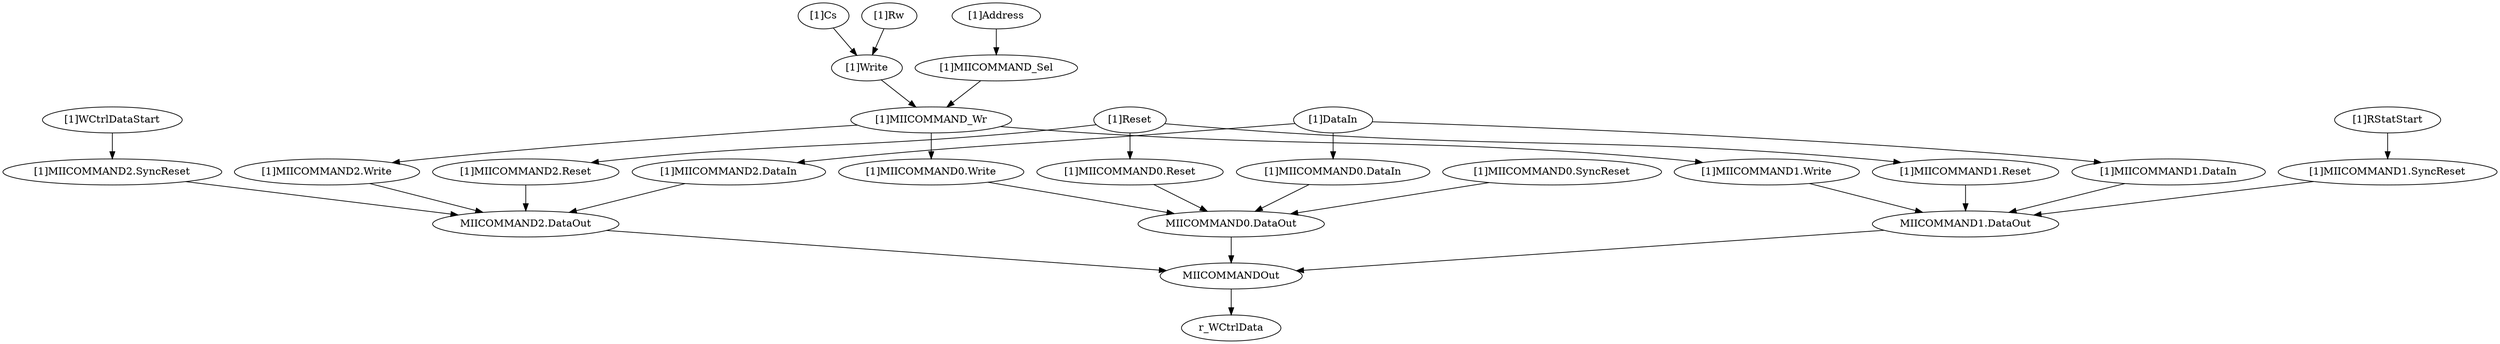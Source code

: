 strict digraph "" {
	"[1]WCtrlDataStart"	 [complexity=3,
		importance=0.0312245593496,
		rank=0.0104081864499];
	"[1]MIICOMMAND2.SyncReset"	 [complexity=3,
		importance=0.0299578800801,
		rank=0.00998596002669];
	"[1]WCtrlDataStart" -> "[1]MIICOMMAND2.SyncReset";
	MIICOMMANDOut	 [complexity=2,
		importance=0.00974307586133,
		rank=0.00487153793066];
	r_WCtrlData	 [complexity=0,
		importance=0.00220850429627,
		rank=0.0];
	MIICOMMANDOut -> r_WCtrlData;
	"[1]Write"	 [complexity=6,
		importance=0.0194423502807,
		rank=0.00324039171345];
	"[1]MIICOMMAND_Wr"	 [complexity=3,
		importance=0.0175422007449,
		rank=0.00584740024832];
	"[1]Write" -> "[1]MIICOMMAND_Wr";
	"[1]Address"	 [complexity=8,
		importance=0.0200887565812,
		rank=0.00251109457264];
	"[1]MIICOMMAND_Sel"	 [complexity=6,
		importance=0.0188220773117,
		rank=0.00313701288528];
	"[1]Address" -> "[1]MIICOMMAND_Sel";
	"[1]MIICOMMAND0.Write"	 [complexity=3,
		importance=0.0152999767931,
		rank=0.00509999226435];
	"MIICOMMAND0.DataOut"	 [complexity=2,
		importance=0.0137123832762,
		rank=0.00685619163808];
	"[1]MIICOMMAND0.Write" -> "MIICOMMAND0.DataOut";
	"[1]MIICOMMAND_Sel" -> "[1]MIICOMMAND_Wr";
	"[1]DataIn"	 [complexity=4,
		importance=0.0165729605953,
		rank=0.00414324014884];
	"[1]MIICOMMAND1.DataIn"	 [complexity=4,
		importance=0.0153062813258,
		rank=0.00382657033146];
	"[1]DataIn" -> "[1]MIICOMMAND1.DataIn";
	"[1]MIICOMMAND0.DataIn"	 [complexity=4,
		importance=0.0149897993298,
		rank=0.00374744983246];
	"[1]DataIn" -> "[1]MIICOMMAND0.DataIn";
	"[1]MIICOMMAND2.DataIn"	 [complexity=4,
		importance=0.0153062813258,
		rank=0.00382657033146];
	"[1]DataIn" -> "[1]MIICOMMAND2.DataIn";
	"[1]MIICOMMAND2.Reset"	 [complexity=3,
		importance=0.0433593081362,
		rank=0.0144531027121];
	"MIICOMMAND2.DataOut"	 [complexity=2,
		importance=0.0140288652722,
		rank=0.00701443263609];
	"[1]MIICOMMAND2.Reset" -> "MIICOMMAND2.DataOut";
	"[1]Cs"	 [complexity=9,
		importance=0.0207090295502,
		rank=0.00230100328335];
	"[1]Cs" -> "[1]Write";
	"[1]MIICOMMAND1.Reset"	 [complexity=3,
		importance=0.0433593081362,
		rank=0.0144531027121];
	"MIICOMMAND1.DataOut"	 [complexity=2,
		importance=0.0140288652722,
		rank=0.00701443263609];
	"[1]MIICOMMAND1.Reset" -> "MIICOMMAND1.DataOut";
	"[1]MIICOMMAND0.SyncReset"	 [complexity=3,
		importance=0.0286914458218,
		rank=0.00956381527394];
	"[1]MIICOMMAND0.SyncReset" -> "MIICOMMAND0.DataOut";
	"MIICOMMAND2.DataOut" -> MIICOMMANDOut;
	"[1]MIICOMMAND_Wr" -> "[1]MIICOMMAND0.Write";
	"[1]MIICOMMAND1.Write"	 [complexity=3,
		importance=0.0156164587891,
		rank=0.00520548626302];
	"[1]MIICOMMAND_Wr" -> "[1]MIICOMMAND1.Write";
	"[1]MIICOMMAND2.Write"	 [complexity=3,
		importance=0.0156164587891,
		rank=0.00520548626302];
	"[1]MIICOMMAND_Wr" -> "[1]MIICOMMAND2.Write";
	"[1]RStatStart"	 [complexity=3,
		importance=0.0312245593496,
		rank=0.0104081864499];
	"[1]MIICOMMAND1.SyncReset"	 [complexity=3,
		importance=0.0299578800801,
		rank=0.00998596002669];
	"[1]RStatStart" -> "[1]MIICOMMAND1.SyncReset";
	"[1]MIICOMMAND0.Reset"	 [complexity=3,
		importance=0.0424098621482,
		rank=0.0141366207161];
	"[1]MIICOMMAND0.Reset" -> "MIICOMMAND0.DataOut";
	"[1]MIICOMMAND1.DataIn" -> "MIICOMMAND1.DataOut";
	"[1]MIICOMMAND1.SyncReset" -> "MIICOMMAND1.DataOut";
	"[1]MIICOMMAND0.DataIn" -> "MIICOMMAND0.DataOut";
	"[1]Reset"	 [complexity=3,
		importance=0.0446259874057,
		rank=0.0148753291352];
	"[1]Reset" -> "[1]MIICOMMAND2.Reset";
	"[1]Reset" -> "[1]MIICOMMAND1.Reset";
	"[1]Reset" -> "[1]MIICOMMAND0.Reset";
	"[1]MIICOMMAND2.SyncReset" -> "MIICOMMAND2.DataOut";
	"[1]MIICOMMAND1.Write" -> "MIICOMMAND1.DataOut";
	"MIICOMMAND0.DataOut" -> MIICOMMANDOut;
	"[1]Rw"	 [complexity=9,
		importance=0.0207090295502,
		rank=0.00230100328335];
	"[1]Rw" -> "[1]Write";
	"[1]MIICOMMAND2.Write" -> "MIICOMMAND2.DataOut";
	"[1]MIICOMMAND2.DataIn" -> "MIICOMMAND2.DataOut";
	"MIICOMMAND1.DataOut" -> MIICOMMANDOut;
}

